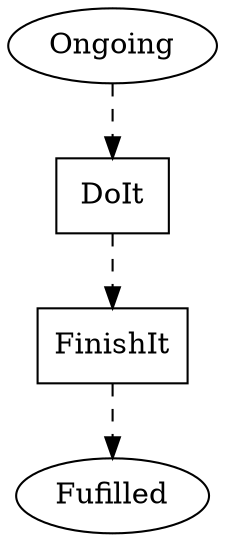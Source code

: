 // THIS IS A GENERATED FILE. DO NOT EDIT.

digraph test_for_local_vars {    
    Fulfilled[label=Fufilled];
    Ongoing[label=Ongoing]
    
     
    DoIt[label=DoIt,shape=box];
	FinishIt[label=FinishIt,shape=box]    
    
    
    
    Ongoing -> DoIt [style=dashed];
	DoIt -> FinishIt [style=dashed]
    
    FinishIt -> Fulfilled [style=dashed];
	     
    
       
}